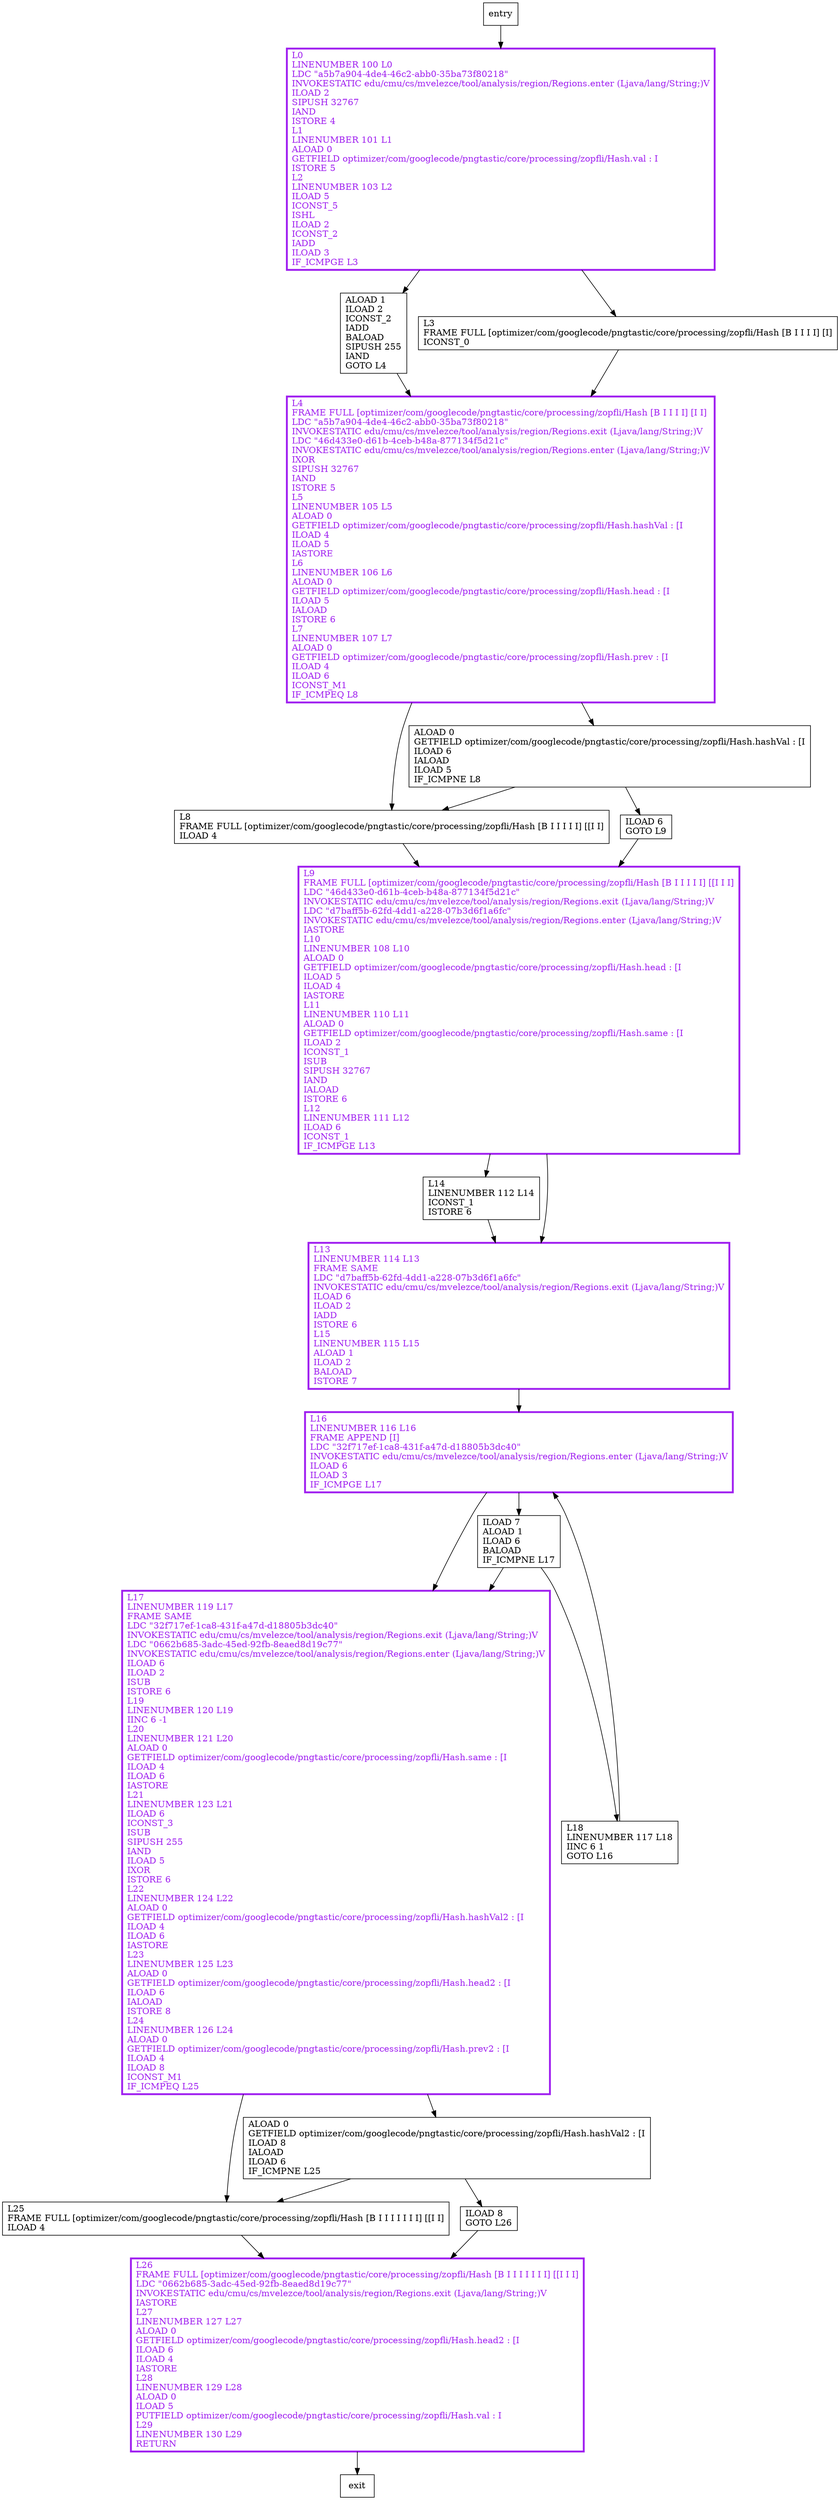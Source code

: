 digraph updateHash {
node [shape=record];
1629687658 [label="ALOAD 1\lILOAD 2\lICONST_2\lIADD\lBALOAD\lSIPUSH 255\lIAND\lGOTO L4\l"];
1049817027 [label="L14\lLINENUMBER 112 L14\lICONST_1\lISTORE 6\l"];
1007880005 [label="L4\lFRAME FULL [optimizer/com/googlecode/pngtastic/core/processing/zopfli/Hash [B I I I I] [I I]\lLDC \"a5b7a904-4de4-46c2-abb0-35ba73f80218\"\lINVOKESTATIC edu/cmu/cs/mvelezce/tool/analysis/region/Regions.exit (Ljava/lang/String;)V\lLDC \"46d433e0-d61b-4ceb-b48a-877134f5d21c\"\lINVOKESTATIC edu/cmu/cs/mvelezce/tool/analysis/region/Regions.enter (Ljava/lang/String;)V\lIXOR\lSIPUSH 32767\lIAND\lISTORE 5\lL5\lLINENUMBER 105 L5\lALOAD 0\lGETFIELD optimizer/com/googlecode/pngtastic/core/processing/zopfli/Hash.hashVal : [I\lILOAD 4\lILOAD 5\lIASTORE\lL6\lLINENUMBER 106 L6\lALOAD 0\lGETFIELD optimizer/com/googlecode/pngtastic/core/processing/zopfli/Hash.head : [I\lILOAD 5\lIALOAD\lISTORE 6\lL7\lLINENUMBER 107 L7\lALOAD 0\lGETFIELD optimizer/com/googlecode/pngtastic/core/processing/zopfli/Hash.prev : [I\lILOAD 4\lILOAD 6\lICONST_M1\lIF_ICMPEQ L8\l"];
1516500233 [label="L26\lFRAME FULL [optimizer/com/googlecode/pngtastic/core/processing/zopfli/Hash [B I I I I I I I] [[I I I]\lLDC \"0662b685-3adc-45ed-92fb-8eaed8d19c77\"\lINVOKESTATIC edu/cmu/cs/mvelezce/tool/analysis/region/Regions.exit (Ljava/lang/String;)V\lIASTORE\lL27\lLINENUMBER 127 L27\lALOAD 0\lGETFIELD optimizer/com/googlecode/pngtastic/core/processing/zopfli/Hash.head2 : [I\lILOAD 6\lILOAD 4\lIASTORE\lL28\lLINENUMBER 129 L28\lALOAD 0\lILOAD 5\lPUTFIELD optimizer/com/googlecode/pngtastic/core/processing/zopfli/Hash.val : I\lL29\lLINENUMBER 130 L29\lRETURN\l"];
1010931249 [label="L0\lLINENUMBER 100 L0\lLDC \"a5b7a904-4de4-46c2-abb0-35ba73f80218\"\lINVOKESTATIC edu/cmu/cs/mvelezce/tool/analysis/region/Regions.enter (Ljava/lang/String;)V\lILOAD 2\lSIPUSH 32767\lIAND\lISTORE 4\lL1\lLINENUMBER 101 L1\lALOAD 0\lGETFIELD optimizer/com/googlecode/pngtastic/core/processing/zopfli/Hash.val : I\lISTORE 5\lL2\lLINENUMBER 103 L2\lILOAD 5\lICONST_5\lISHL\lILOAD 2\lICONST_2\lIADD\lILOAD 3\lIF_ICMPGE L3\l"];
694316372 [label="ILOAD 8\lGOTO L26\l"];
1661081225 [label="L9\lFRAME FULL [optimizer/com/googlecode/pngtastic/core/processing/zopfli/Hash [B I I I I I] [[I I I]\lLDC \"46d433e0-d61b-4ceb-b48a-877134f5d21c\"\lINVOKESTATIC edu/cmu/cs/mvelezce/tool/analysis/region/Regions.exit (Ljava/lang/String;)V\lLDC \"d7baff5b-62fd-4dd1-a228-07b3d6f1a6fc\"\lINVOKESTATIC edu/cmu/cs/mvelezce/tool/analysis/region/Regions.enter (Ljava/lang/String;)V\lIASTORE\lL10\lLINENUMBER 108 L10\lALOAD 0\lGETFIELD optimizer/com/googlecode/pngtastic/core/processing/zopfli/Hash.head : [I\lILOAD 5\lILOAD 4\lIASTORE\lL11\lLINENUMBER 110 L11\lALOAD 0\lGETFIELD optimizer/com/googlecode/pngtastic/core/processing/zopfli/Hash.same : [I\lILOAD 2\lICONST_1\lISUB\lSIPUSH 32767\lIAND\lIALOAD\lISTORE 6\lL12\lLINENUMBER 111 L12\lILOAD 6\lICONST_1\lIF_ICMPGE L13\l"];
1882554559 [label="L13\lLINENUMBER 114 L13\lFRAME SAME\lLDC \"d7baff5b-62fd-4dd1-a228-07b3d6f1a6fc\"\lINVOKESTATIC edu/cmu/cs/mvelezce/tool/analysis/region/Regions.exit (Ljava/lang/String;)V\lILOAD 6\lILOAD 2\lIADD\lISTORE 6\lL15\lLINENUMBER 115 L15\lALOAD 1\lILOAD 2\lBALOAD\lISTORE 7\l"];
118394766 [label="L16\lLINENUMBER 116 L16\lFRAME APPEND [I]\lLDC \"32f717ef-1ca8-431f-a47d-d18805b3dc40\"\lINVOKESTATIC edu/cmu/cs/mvelezce/tool/analysis/region/Regions.enter (Ljava/lang/String;)V\lILOAD 6\lILOAD 3\lIF_ICMPGE L17\l"];
215219944 [label="L8\lFRAME FULL [optimizer/com/googlecode/pngtastic/core/processing/zopfli/Hash [B I I I I I] [[I I]\lILOAD 4\l"];
776700275 [label="L18\lLINENUMBER 117 L18\lIINC 6 1\lGOTO L16\l"];
1043208434 [label="ALOAD 0\lGETFIELD optimizer/com/googlecode/pngtastic/core/processing/zopfli/Hash.hashVal : [I\lILOAD 6\lIALOAD\lILOAD 5\lIF_ICMPNE L8\l"];
386163331 [label="L25\lFRAME FULL [optimizer/com/googlecode/pngtastic/core/processing/zopfli/Hash [B I I I I I I I] [[I I]\lILOAD 4\l"];
1540374340 [label="ALOAD 0\lGETFIELD optimizer/com/googlecode/pngtastic/core/processing/zopfli/Hash.hashVal2 : [I\lILOAD 8\lIALOAD\lILOAD 6\lIF_ICMPNE L25\l"];
1099855928 [label="L3\lFRAME FULL [optimizer/com/googlecode/pngtastic/core/processing/zopfli/Hash [B I I I I] [I]\lICONST_0\l"];
1192171522 [label="ILOAD 6\lGOTO L9\l"];
23211803 [label="L17\lLINENUMBER 119 L17\lFRAME SAME\lLDC \"32f717ef-1ca8-431f-a47d-d18805b3dc40\"\lINVOKESTATIC edu/cmu/cs/mvelezce/tool/analysis/region/Regions.exit (Ljava/lang/String;)V\lLDC \"0662b685-3adc-45ed-92fb-8eaed8d19c77\"\lINVOKESTATIC edu/cmu/cs/mvelezce/tool/analysis/region/Regions.enter (Ljava/lang/String;)V\lILOAD 6\lILOAD 2\lISUB\lISTORE 6\lL19\lLINENUMBER 120 L19\lIINC 6 -1\lL20\lLINENUMBER 121 L20\lALOAD 0\lGETFIELD optimizer/com/googlecode/pngtastic/core/processing/zopfli/Hash.same : [I\lILOAD 4\lILOAD 6\lIASTORE\lL21\lLINENUMBER 123 L21\lILOAD 6\lICONST_3\lISUB\lSIPUSH 255\lIAND\lILOAD 5\lIXOR\lISTORE 6\lL22\lLINENUMBER 124 L22\lALOAD 0\lGETFIELD optimizer/com/googlecode/pngtastic/core/processing/zopfli/Hash.hashVal2 : [I\lILOAD 4\lILOAD 6\lIASTORE\lL23\lLINENUMBER 125 L23\lALOAD 0\lGETFIELD optimizer/com/googlecode/pngtastic/core/processing/zopfli/Hash.head2 : [I\lILOAD 6\lIALOAD\lISTORE 8\lL24\lLINENUMBER 126 L24\lALOAD 0\lGETFIELD optimizer/com/googlecode/pngtastic/core/processing/zopfli/Hash.prev2 : [I\lILOAD 4\lILOAD 8\lICONST_M1\lIF_ICMPEQ L25\l"];
1923598304 [label="ILOAD 7\lALOAD 1\lILOAD 6\lBALOAD\lIF_ICMPNE L17\l"];
entry;
exit;
1629687658 -> 1007880005;
1049817027 -> 1882554559;
1007880005 -> 215219944;
1007880005 -> 1043208434;
1516500233 -> exit;
1010931249 -> 1629687658;
1010931249 -> 1099855928;
694316372 -> 1516500233;
1661081225 -> 1882554559;
1661081225 -> 1049817027;
entry -> 1010931249;
1882554559 -> 118394766;
118394766 -> 23211803;
118394766 -> 1923598304;
215219944 -> 1661081225;
776700275 -> 118394766;
1043208434 -> 215219944;
1043208434 -> 1192171522;
386163331 -> 1516500233;
1540374340 -> 386163331;
1540374340 -> 694316372;
1099855928 -> 1007880005;
1192171522 -> 1661081225;
23211803 -> 386163331;
23211803 -> 1540374340;
1923598304 -> 776700275;
1923598304 -> 23211803;
1882554559[fontcolor="purple", penwidth=3, color="purple"];
118394766[fontcolor="purple", penwidth=3, color="purple"];
1007880005[fontcolor="purple", penwidth=3, color="purple"];
1516500233[fontcolor="purple", penwidth=3, color="purple"];
1010931249[fontcolor="purple", penwidth=3, color="purple"];
23211803[fontcolor="purple", penwidth=3, color="purple"];
1661081225[fontcolor="purple", penwidth=3, color="purple"];
}
